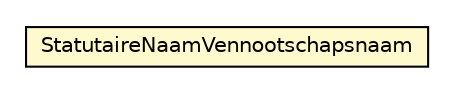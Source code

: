 #!/usr/local/bin/dot
#
# Class diagram 
# Generated by UMLGraph version R5_6-24-gf6e263 (http://www.umlgraph.org/)
#

digraph G {
	edge [fontname="Helvetica",fontsize=10,labelfontname="Helvetica",labelfontsize=10];
	node [fontname="Helvetica",fontsize=10,shape=plaintext];
	nodesep=0.25;
	ranksep=0.5;
	// nl.egem.stuf.sector.bg._0204.NNPFund.StatutaireNaamVennootschapsnaam
	c121312 [label=<<table title="nl.egem.stuf.sector.bg._0204.NNPFund.StatutaireNaamVennootschapsnaam" border="0" cellborder="1" cellspacing="0" cellpadding="2" port="p" bgcolor="lemonChiffon" href="./NNPFund.StatutaireNaamVennootschapsnaam.html">
		<tr><td><table border="0" cellspacing="0" cellpadding="1">
<tr><td align="center" balign="center"> StatutaireNaamVennootschapsnaam </td></tr>
		</table></td></tr>
		</table>>, URL="./NNPFund.StatutaireNaamVennootschapsnaam.html", fontname="Helvetica", fontcolor="black", fontsize=10.0];
}

